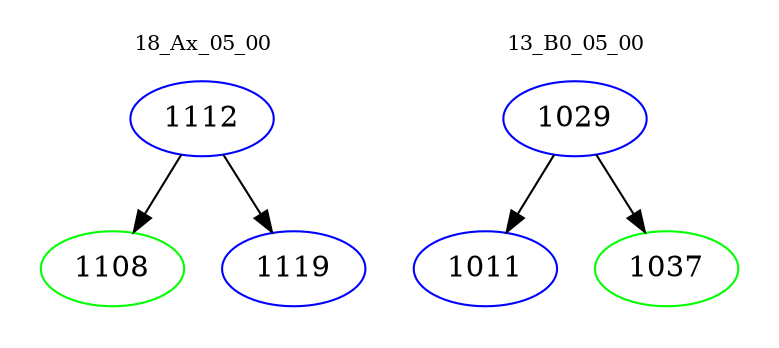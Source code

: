 digraph{
subgraph cluster_0 {
color = white
label = "18_Ax_05_00";
fontsize=10;
T0_1112 [label="1112", color="blue"]
T0_1112 -> T0_1108 [color="black"]
T0_1108 [label="1108", color="green"]
T0_1112 -> T0_1119 [color="black"]
T0_1119 [label="1119", color="blue"]
}
subgraph cluster_1 {
color = white
label = "13_B0_05_00";
fontsize=10;
T1_1029 [label="1029", color="blue"]
T1_1029 -> T1_1011 [color="black"]
T1_1011 [label="1011", color="blue"]
T1_1029 -> T1_1037 [color="black"]
T1_1037 [label="1037", color="green"]
}
}
